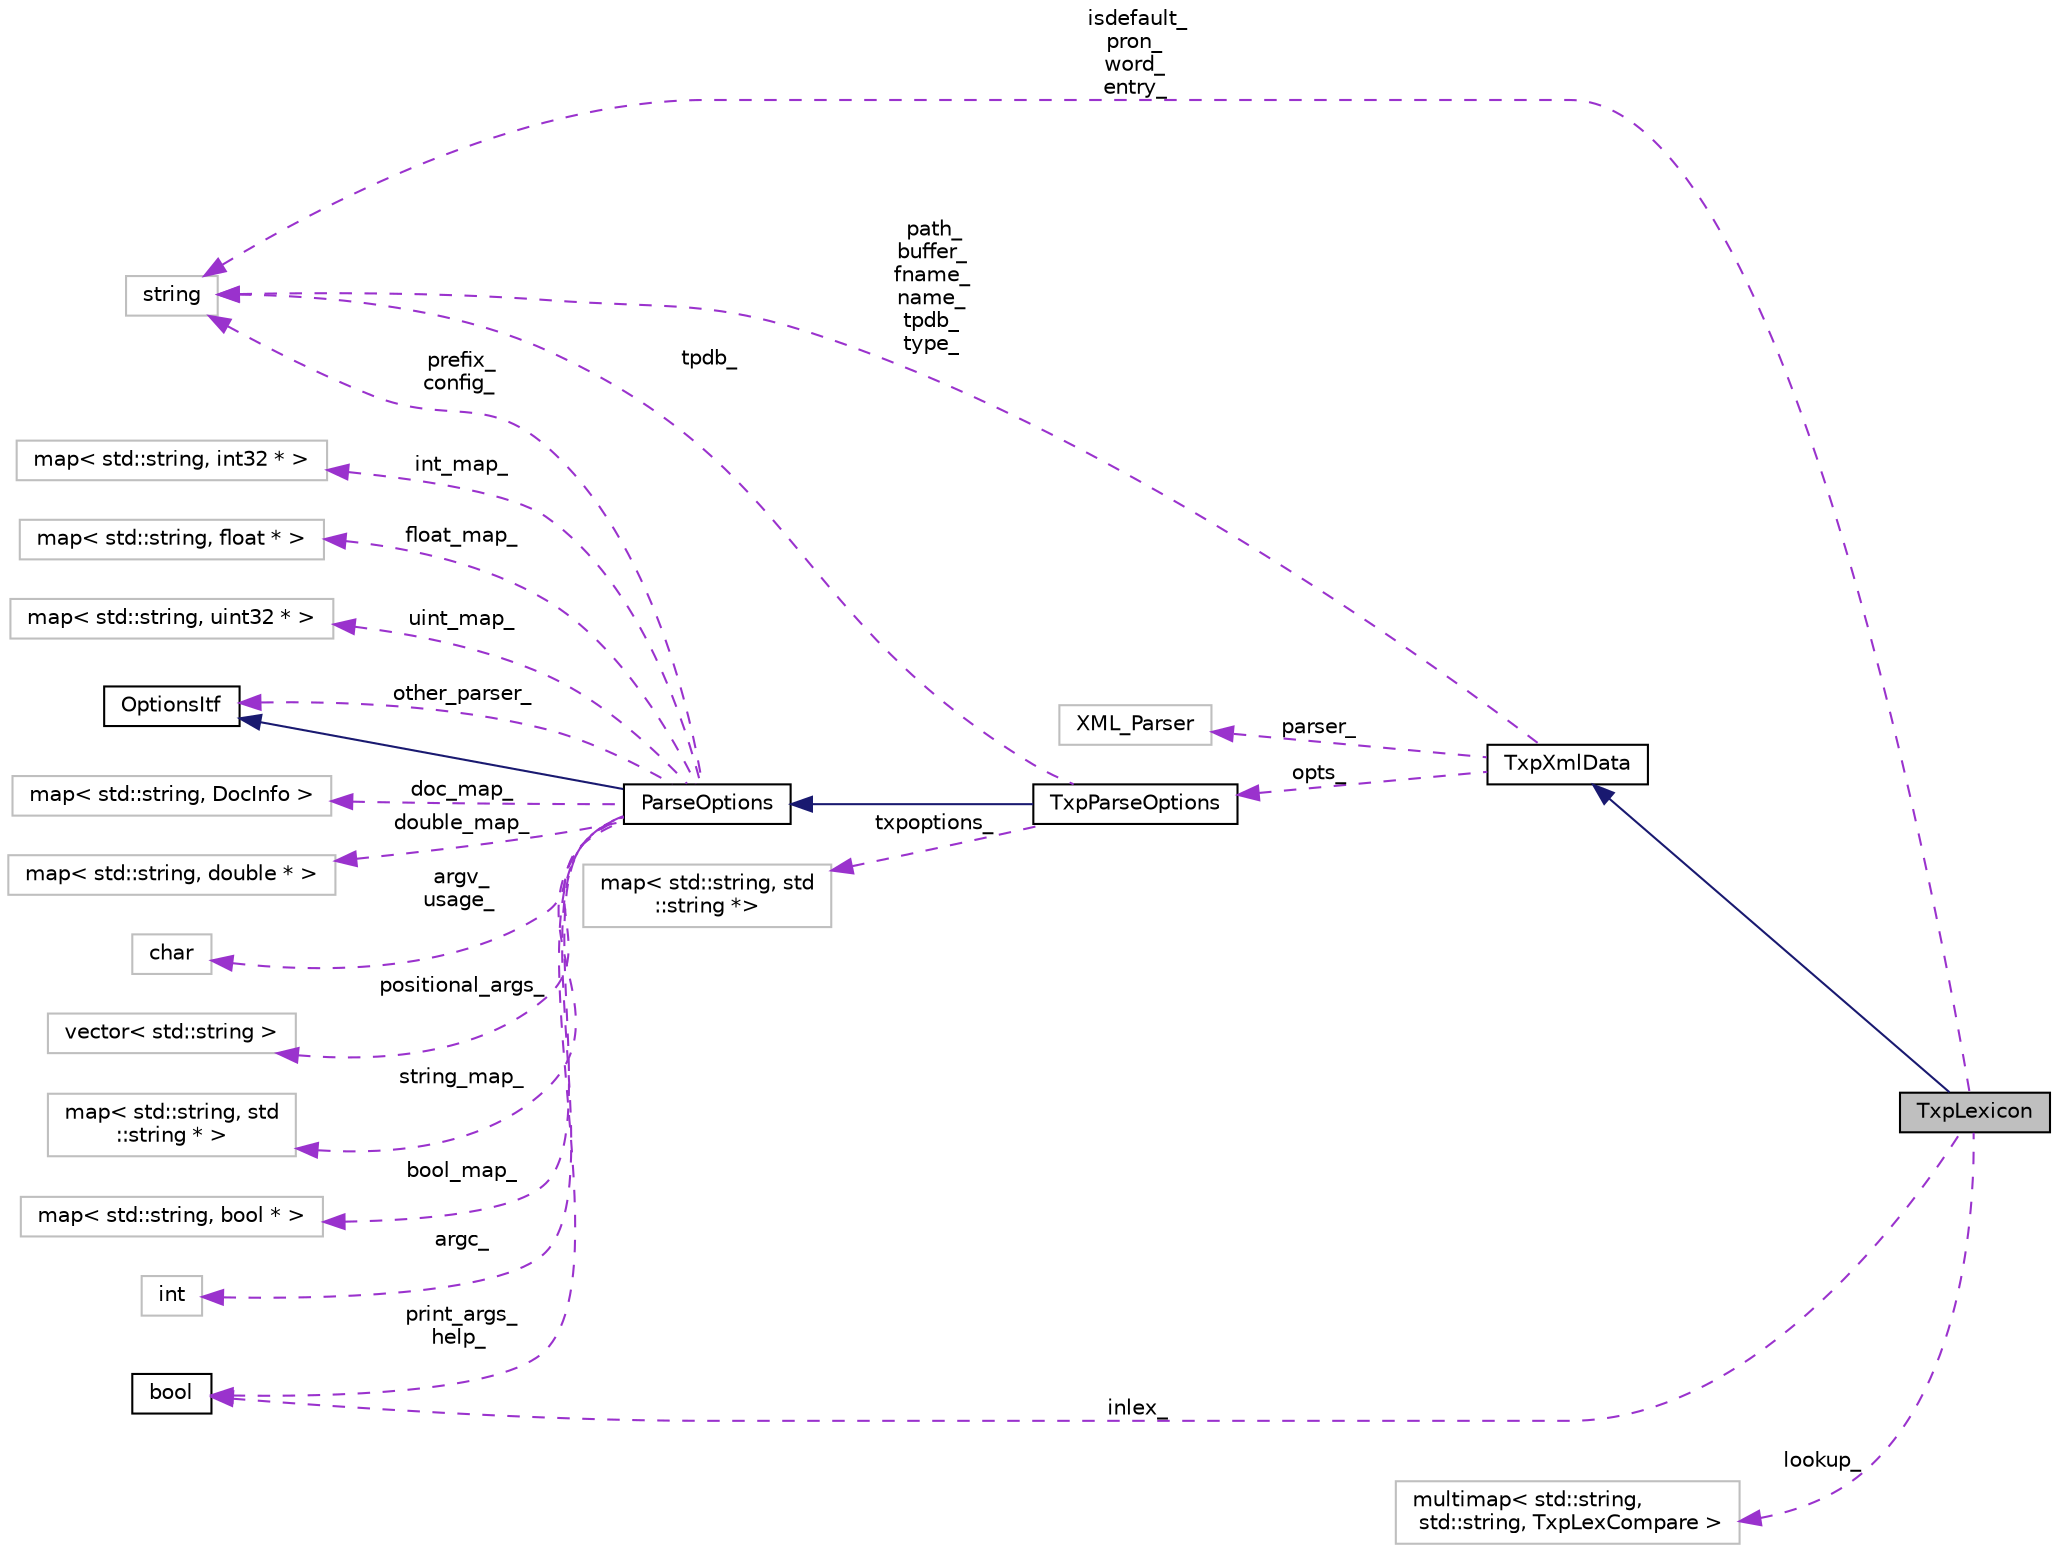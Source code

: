 digraph "TxpLexicon"
{
  edge [fontname="Helvetica",fontsize="10",labelfontname="Helvetica",labelfontsize="10"];
  node [fontname="Helvetica",fontsize="10",shape=record];
  rankdir="LR";
  Node2 [label="TxpLexicon",height=0.2,width=0.4,color="black", fillcolor="grey75", style="filled", fontcolor="black"];
  Node3 -> Node2 [dir="back",color="midnightblue",fontsize="10",style="solid",fontname="Helvetica"];
  Node3 [label="TxpXmlData",height=0.2,width=0.4,color="black", fillcolor="white", style="filled",URL="$classkaldi_1_1TxpXmlData.html",tooltip="Base class for all objects which require voice data. "];
  Node4 -> Node3 [dir="back",color="darkorchid3",fontsize="10",style="dashed",label=" parser_" ,fontname="Helvetica"];
  Node4 [label="XML_Parser",height=0.2,width=0.4,color="grey75", fillcolor="white", style="filled"];
  Node5 -> Node3 [dir="back",color="darkorchid3",fontsize="10",style="dashed",label=" path_\nbuffer_\nfname_\nname_\ntpdb_\ntype_" ,fontname="Helvetica"];
  Node5 [label="string",height=0.2,width=0.4,color="grey75", fillcolor="white", style="filled"];
  Node6 -> Node3 [dir="back",color="darkorchid3",fontsize="10",style="dashed",label=" opts_" ,fontname="Helvetica"];
  Node6 [label="TxpParseOptions",height=0.2,width=0.4,color="black", fillcolor="white", style="filled",URL="$classkaldi_1_1TxpParseOptions.html",tooltip="Class derived from standard ParseOptions in order to allow txp system to load a voice specific set of..."];
  Node7 -> Node6 [dir="back",color="midnightblue",fontsize="10",style="solid",fontname="Helvetica"];
  Node7 [label="ParseOptions",height=0.2,width=0.4,color="black", fillcolor="white", style="filled",URL="$classkaldi_1_1ParseOptions.html",tooltip="The class ParseOptions is for parsing command-line options; see Parsing command-line options for more..."];
  Node8 -> Node7 [dir="back",color="midnightblue",fontsize="10",style="solid",fontname="Helvetica"];
  Node8 [label="OptionsItf",height=0.2,width=0.4,color="black", fillcolor="white", style="filled",URL="$classkaldi_1_1OptionsItf.html"];
  Node8 -> Node7 [dir="back",color="darkorchid3",fontsize="10",style="dashed",label=" other_parser_" ,fontname="Helvetica"];
  Node9 -> Node7 [dir="back",color="darkorchid3",fontsize="10",style="dashed",label=" doc_map_" ,fontname="Helvetica"];
  Node9 [label="map\< std::string, DocInfo \>",height=0.2,width=0.4,color="grey75", fillcolor="white", style="filled"];
  Node10 -> Node7 [dir="back",color="darkorchid3",fontsize="10",style="dashed",label=" double_map_" ,fontname="Helvetica"];
  Node10 [label="map\< std::string, double * \>",height=0.2,width=0.4,color="grey75", fillcolor="white", style="filled"];
  Node11 -> Node7 [dir="back",color="darkorchid3",fontsize="10",style="dashed",label=" argv_\nusage_" ,fontname="Helvetica"];
  Node11 [label="char",height=0.2,width=0.4,color="grey75", fillcolor="white", style="filled"];
  Node12 -> Node7 [dir="back",color="darkorchid3",fontsize="10",style="dashed",label=" positional_args_" ,fontname="Helvetica"];
  Node12 [label="vector\< std::string \>",height=0.2,width=0.4,color="grey75", fillcolor="white", style="filled"];
  Node13 -> Node7 [dir="back",color="darkorchid3",fontsize="10",style="dashed",label=" string_map_" ,fontname="Helvetica"];
  Node13 [label="map\< std::string, std\l::string * \>",height=0.2,width=0.4,color="grey75", fillcolor="white", style="filled"];
  Node14 -> Node7 [dir="back",color="darkorchid3",fontsize="10",style="dashed",label=" bool_map_" ,fontname="Helvetica"];
  Node14 [label="map\< std::string, bool * \>",height=0.2,width=0.4,color="grey75", fillcolor="white", style="filled"];
  Node15 -> Node7 [dir="back",color="darkorchid3",fontsize="10",style="dashed",label=" argc_" ,fontname="Helvetica"];
  Node15 [label="int",height=0.2,width=0.4,color="grey75", fillcolor="white", style="filled"];
  Node5 -> Node7 [dir="back",color="darkorchid3",fontsize="10",style="dashed",label=" prefix_\nconfig_" ,fontname="Helvetica"];
  Node16 -> Node7 [dir="back",color="darkorchid3",fontsize="10",style="dashed",label=" print_args_\nhelp_" ,fontname="Helvetica"];
  Node16 [label="bool",height=0.2,width=0.4,color="black", fillcolor="white", style="filled",URL="$classbool.html"];
  Node17 -> Node7 [dir="back",color="darkorchid3",fontsize="10",style="dashed",label=" int_map_" ,fontname="Helvetica"];
  Node17 [label="map\< std::string, int32 * \>",height=0.2,width=0.4,color="grey75", fillcolor="white", style="filled"];
  Node18 -> Node7 [dir="back",color="darkorchid3",fontsize="10",style="dashed",label=" float_map_" ,fontname="Helvetica"];
  Node18 [label="map\< std::string, float * \>",height=0.2,width=0.4,color="grey75", fillcolor="white", style="filled"];
  Node19 -> Node7 [dir="back",color="darkorchid3",fontsize="10",style="dashed",label=" uint_map_" ,fontname="Helvetica"];
  Node19 [label="map\< std::string, uint32 * \>",height=0.2,width=0.4,color="grey75", fillcolor="white", style="filled"];
  Node20 -> Node6 [dir="back",color="darkorchid3",fontsize="10",style="dashed",label=" txpoptions_" ,fontname="Helvetica"];
  Node20 [label="map\< std::string, std\l::string *\>",height=0.2,width=0.4,color="grey75", fillcolor="white", style="filled"];
  Node5 -> Node6 [dir="back",color="darkorchid3",fontsize="10",style="dashed",label=" tpdb_" ,fontname="Helvetica"];
  Node21 -> Node2 [dir="back",color="darkorchid3",fontsize="10",style="dashed",label=" lookup_" ,fontname="Helvetica"];
  Node21 [label="multimap\< std::string,\l std::string, TxpLexCompare \>",height=0.2,width=0.4,color="grey75", fillcolor="white", style="filled"];
  Node5 -> Node2 [dir="back",color="darkorchid3",fontsize="10",style="dashed",label=" isdefault_\npron_\nword_\nentry_" ,fontname="Helvetica"];
  Node16 -> Node2 [dir="back",color="darkorchid3",fontsize="10",style="dashed",label=" inlex_" ,fontname="Helvetica"];
}
